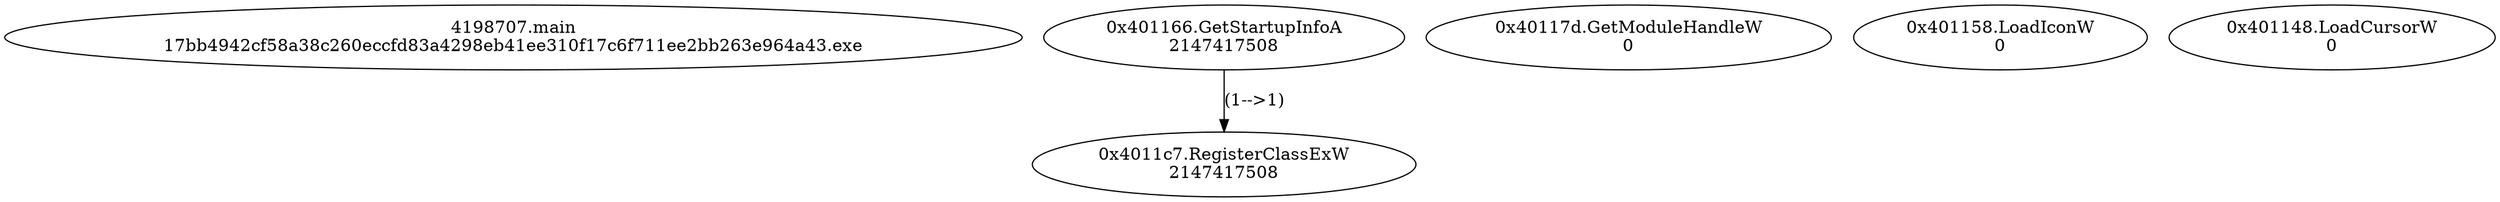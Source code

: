 // Global SCDG with merge call
digraph {
	0 [label="4198707.main
17bb4942cf58a38c260eccfd83a4298eb41ee310f17c6f711ee2bb263e964a43.exe"]
	1 [label="0x401166.GetStartupInfoA
2147417508"]
	2 [label="0x40117d.GetModuleHandleW
0"]
	3 [label="0x401158.LoadIconW
0
"]
	4 [label="0x401148.LoadCursorW
0
"]
	5 [label="0x4011c7.RegisterClassExW
2147417508"]
	1 -> 5 [label="(1-->1)"]
}
